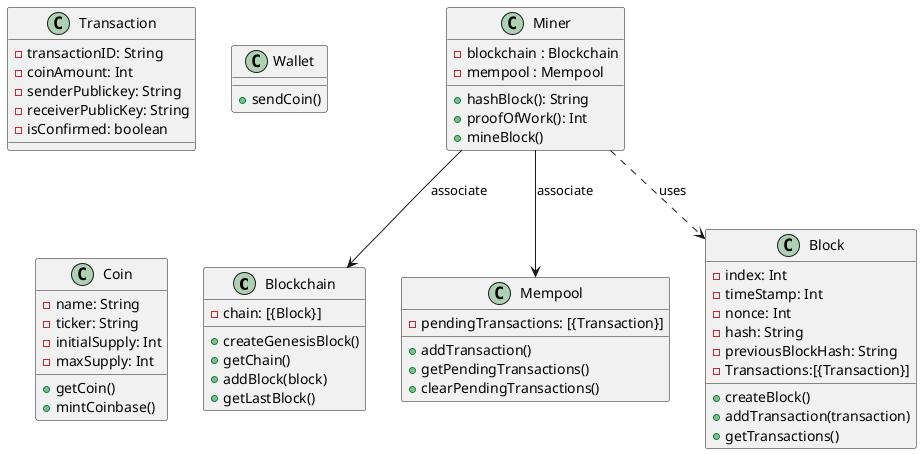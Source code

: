@startuml prototipov1

class Blockchain{
    - chain: [{Block}]
    + createGenesisBlock()
    + getChain()
    + addBlock(block)
    + getLastBlock()
}

class Miner {
    - blockchain : Blockchain
    - mempool : Mempool
    + hashBlock(): String
    + proofOfWork(): Int
    + mineBlock()
}

class Mempool{
    - pendingTransactions: [{Transaction}]
    + addTransaction()
    + getPendingTransactions()
    + clearPendingTransactions()

}

class Block{
    - index: Int 
    - timeStamp: Int 
    - nonce: Int
    - hash: String 
    - previousBlockHash: String
    - Transactions:[{Transaction}]
    + createBlock()
    + addTransaction(transaction)
    + getTransactions()
}

class Transaction{
    - transactionID: String 
    - coinAmount: Int 
    - senderPublickey: String
    - receiverPublicKey: String
    - isConfirmed: boolean
}


class Wallet{
    + sendCoin()
}

class Coin{
    - name: String
    - ticker: String 
    - initialSupply: Int
    - maxSupply: Int
    + getCoin()
    + mintCoinbase()
}

Miner ..> Block : uses
Miner --> Blockchain : associate
Miner --> Mempool : associate

@enduml